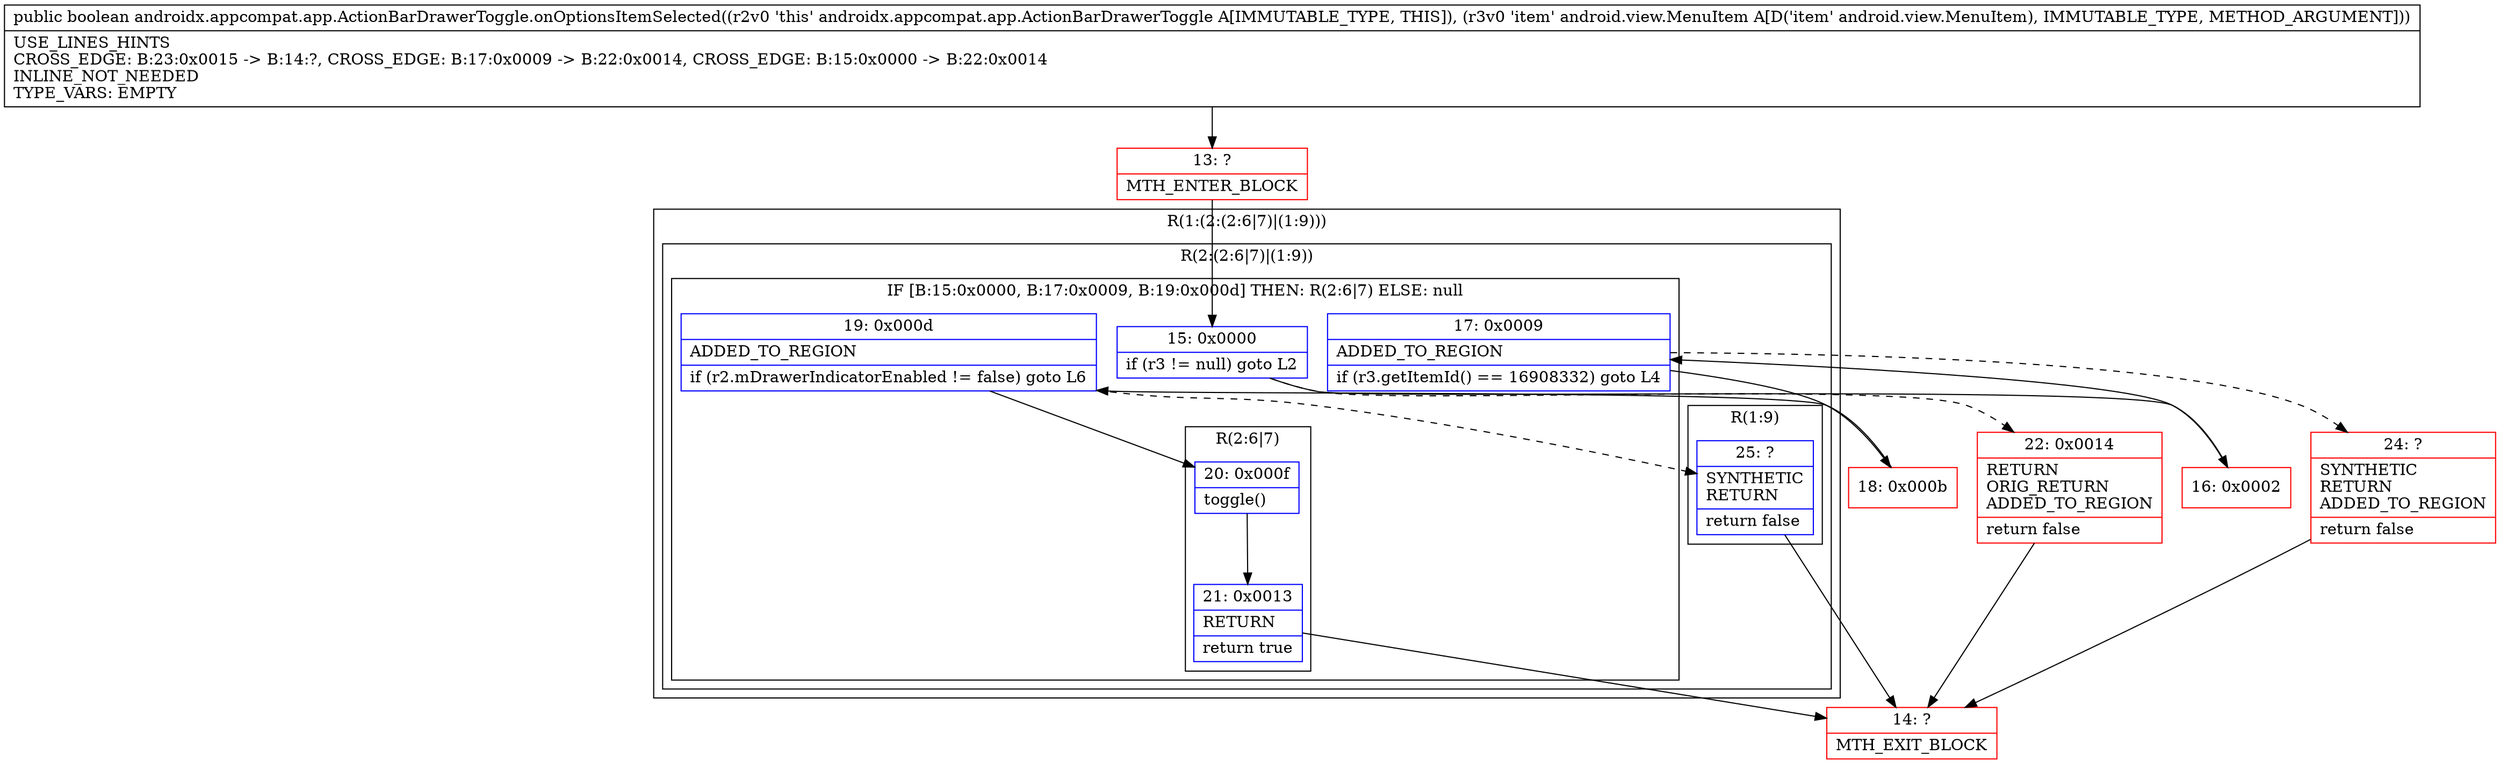 digraph "CFG forandroidx.appcompat.app.ActionBarDrawerToggle.onOptionsItemSelected(Landroid\/view\/MenuItem;)Z" {
subgraph cluster_Region_732244441 {
label = "R(1:(2:(2:6|7)|(1:9)))";
node [shape=record,color=blue];
subgraph cluster_Region_583740366 {
label = "R(2:(2:6|7)|(1:9))";
node [shape=record,color=blue];
subgraph cluster_IfRegion_907467653 {
label = "IF [B:15:0x0000, B:17:0x0009, B:19:0x000d] THEN: R(2:6|7) ELSE: null";
node [shape=record,color=blue];
Node_15 [shape=record,label="{15\:\ 0x0000|if (r3 != null) goto L2\l}"];
Node_17 [shape=record,label="{17\:\ 0x0009|ADDED_TO_REGION\l|if (r3.getItemId() == 16908332) goto L4\l}"];
Node_19 [shape=record,label="{19\:\ 0x000d|ADDED_TO_REGION\l|if (r2.mDrawerIndicatorEnabled != false) goto L6\l}"];
subgraph cluster_Region_529182188 {
label = "R(2:6|7)";
node [shape=record,color=blue];
Node_20 [shape=record,label="{20\:\ 0x000f|toggle()\l}"];
Node_21 [shape=record,label="{21\:\ 0x0013|RETURN\l|return true\l}"];
}
}
subgraph cluster_Region_493069349 {
label = "R(1:9)";
node [shape=record,color=blue];
Node_25 [shape=record,label="{25\:\ ?|SYNTHETIC\lRETURN\l|return false\l}"];
}
}
}
Node_13 [shape=record,color=red,label="{13\:\ ?|MTH_ENTER_BLOCK\l}"];
Node_16 [shape=record,color=red,label="{16\:\ 0x0002}"];
Node_18 [shape=record,color=red,label="{18\:\ 0x000b}"];
Node_14 [shape=record,color=red,label="{14\:\ ?|MTH_EXIT_BLOCK\l}"];
Node_24 [shape=record,color=red,label="{24\:\ ?|SYNTHETIC\lRETURN\lADDED_TO_REGION\l|return false\l}"];
Node_22 [shape=record,color=red,label="{22\:\ 0x0014|RETURN\lORIG_RETURN\lADDED_TO_REGION\l|return false\l}"];
MethodNode[shape=record,label="{public boolean androidx.appcompat.app.ActionBarDrawerToggle.onOptionsItemSelected((r2v0 'this' androidx.appcompat.app.ActionBarDrawerToggle A[IMMUTABLE_TYPE, THIS]), (r3v0 'item' android.view.MenuItem A[D('item' android.view.MenuItem), IMMUTABLE_TYPE, METHOD_ARGUMENT]))  | USE_LINES_HINTS\lCROSS_EDGE: B:23:0x0015 \-\> B:14:?, CROSS_EDGE: B:17:0x0009 \-\> B:22:0x0014, CROSS_EDGE: B:15:0x0000 \-\> B:22:0x0014\lINLINE_NOT_NEEDED\lTYPE_VARS: EMPTY\l}"];
MethodNode -> Node_13;Node_15 -> Node_16;
Node_15 -> Node_22[style=dashed];
Node_17 -> Node_18;
Node_17 -> Node_24[style=dashed];
Node_19 -> Node_20;
Node_19 -> Node_25[style=dashed];
Node_20 -> Node_21;
Node_21 -> Node_14;
Node_25 -> Node_14;
Node_13 -> Node_15;
Node_16 -> Node_17;
Node_18 -> Node_19;
Node_24 -> Node_14;
Node_22 -> Node_14;
}


